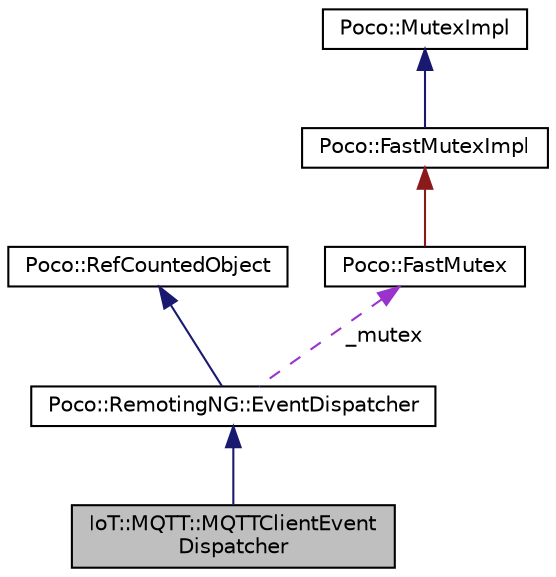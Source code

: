 digraph "IoT::MQTT::MQTTClientEventDispatcher"
{
 // LATEX_PDF_SIZE
  edge [fontname="Helvetica",fontsize="10",labelfontname="Helvetica",labelfontsize="10"];
  node [fontname="Helvetica",fontsize="10",shape=record];
  Node1 [label="IoT::MQTT::MQTTClientEvent\lDispatcher",height=0.2,width=0.4,color="black", fillcolor="grey75", style="filled", fontcolor="black",tooltip=" "];
  Node2 -> Node1 [dir="back",color="midnightblue",fontsize="10",style="solid"];
  Node2 [label="Poco::RemotingNG::EventDispatcher",height=0.2,width=0.4,color="black", fillcolor="white", style="filled",URL="$classPoco_1_1RemotingNG_1_1EventDispatcher.html",tooltip=" "];
  Node3 -> Node2 [dir="back",color="midnightblue",fontsize="10",style="solid"];
  Node3 [label="Poco::RefCountedObject",height=0.2,width=0.4,color="black", fillcolor="white", style="filled",URL="$classPoco_1_1RefCountedObject.html",tooltip=" "];
  Node4 -> Node2 [dir="back",color="darkorchid3",fontsize="10",style="dashed",label=" _mutex" ];
  Node4 [label="Poco::FastMutex",height=0.2,width=0.4,color="black", fillcolor="white", style="filled",URL="$classPoco_1_1FastMutex.html",tooltip=" "];
  Node5 -> Node4 [dir="back",color="firebrick4",fontsize="10",style="solid"];
  Node5 [label="Poco::FastMutexImpl",height=0.2,width=0.4,color="black", fillcolor="white", style="filled",URL="$classPoco_1_1FastMutexImpl.html",tooltip=" "];
  Node6 -> Node5 [dir="back",color="midnightblue",fontsize="10",style="solid"];
  Node6 [label="Poco::MutexImpl",height=0.2,width=0.4,color="black", fillcolor="white", style="filled",URL="$classPoco_1_1MutexImpl.html",tooltip=" "];
}
